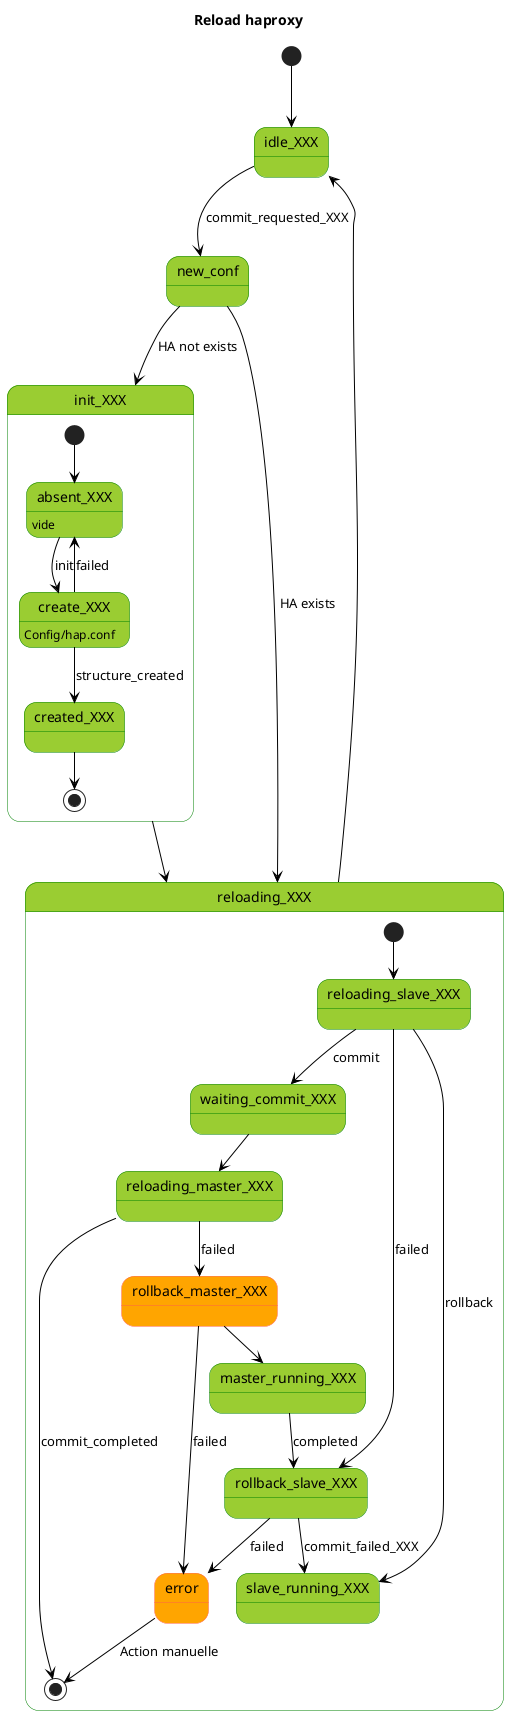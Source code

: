 @startuml
title Reload haproxy
skinparam state {
  BackgroundColor YellowGreen
  BorderColor Green
  ArrowColor Black

  BackgroundColor<<Error>> Orange
  BorderColor<<Error>> Tomato

  BackgroundColor<<Fatal>> Red
}
[*] --> idle_XXX
idle_XXX --> new_conf : commit_requested_XXX
new_conf --> init_XXX : HA not exists
new_conf --> reloading_XXX : HA exists

state init_XXX{

  [*] --> absent_XXX
  absent_XXX: vide
  absent_XXX --> create_XXX : init

  create_XXX: Config/hap.conf
  create_XXX --> absent_XXX: failed
  create_XXX --> created_XXX: structure_created

  created_XXX --> [*]
}
init_XXX --> reloading_XXX

'present_A --> loading_B: commit_requested
'loading_B --> rollingback_B:ack_not_received
'loading_B --> waiting_ack_B : reloaded_ok
'
'waiting_ack_B --> present_B : ack_ok
'rollingback_B --> present_A: rollback_ok

state reloading_XXX{

  [*] --> reloading_slave_XXX

  reloading_slave_XXX --> waiting_commit_XXX : commit
  reloading_slave_XXX --> slave_running_XXX : rollback

  waiting_commit_XXX --> reloading_master_XXX

  reloading_slave_XXX --> rollback_slave_XXX<<Erro>> : failed

  reloading_master_XXX --> [*] : commit_completed
  reloading_master_XXX --> rollback_master_XXX <<Error>> : failed

  rollback_slave_XXX --> slave_running_XXX : commit_failed_XXX
  rollback_slave_XXX --> error : failed

  rollback_master_XXX --> master_running_XXX
  rollback_master_XXX --> error<<Error>> : failed
  master_running_XXX --> rollback_slave_XXX : completed

  error --> [*] : Action manuelle
}
reloading_XXX --> idle_XXX
@enduml